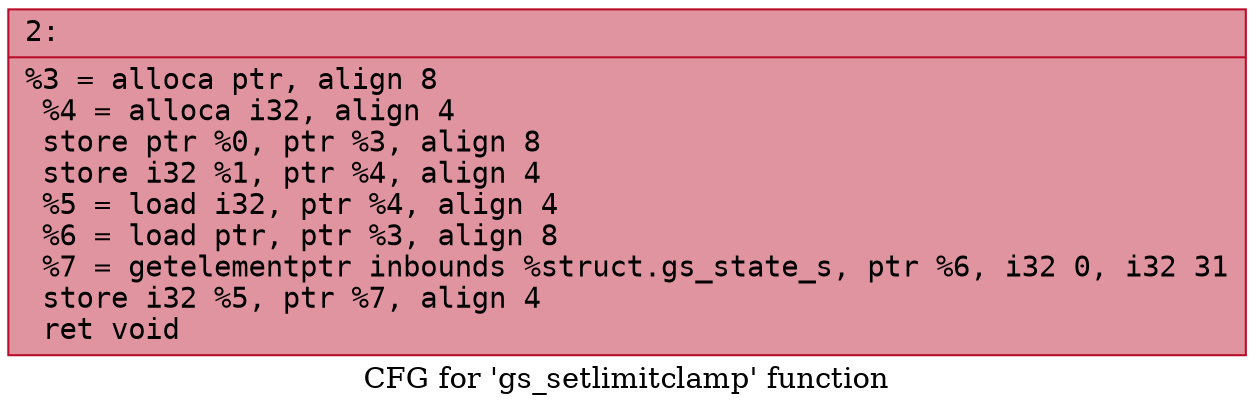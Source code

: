 digraph "CFG for 'gs_setlimitclamp' function" {
	label="CFG for 'gs_setlimitclamp' function";

	Node0x600000de42d0 [shape=record,color="#b70d28ff", style=filled, fillcolor="#b70d2870" fontname="Courier",label="{2:\l|  %3 = alloca ptr, align 8\l  %4 = alloca i32, align 4\l  store ptr %0, ptr %3, align 8\l  store i32 %1, ptr %4, align 4\l  %5 = load i32, ptr %4, align 4\l  %6 = load ptr, ptr %3, align 8\l  %7 = getelementptr inbounds %struct.gs_state_s, ptr %6, i32 0, i32 31\l  store i32 %5, ptr %7, align 4\l  ret void\l}"];
}
